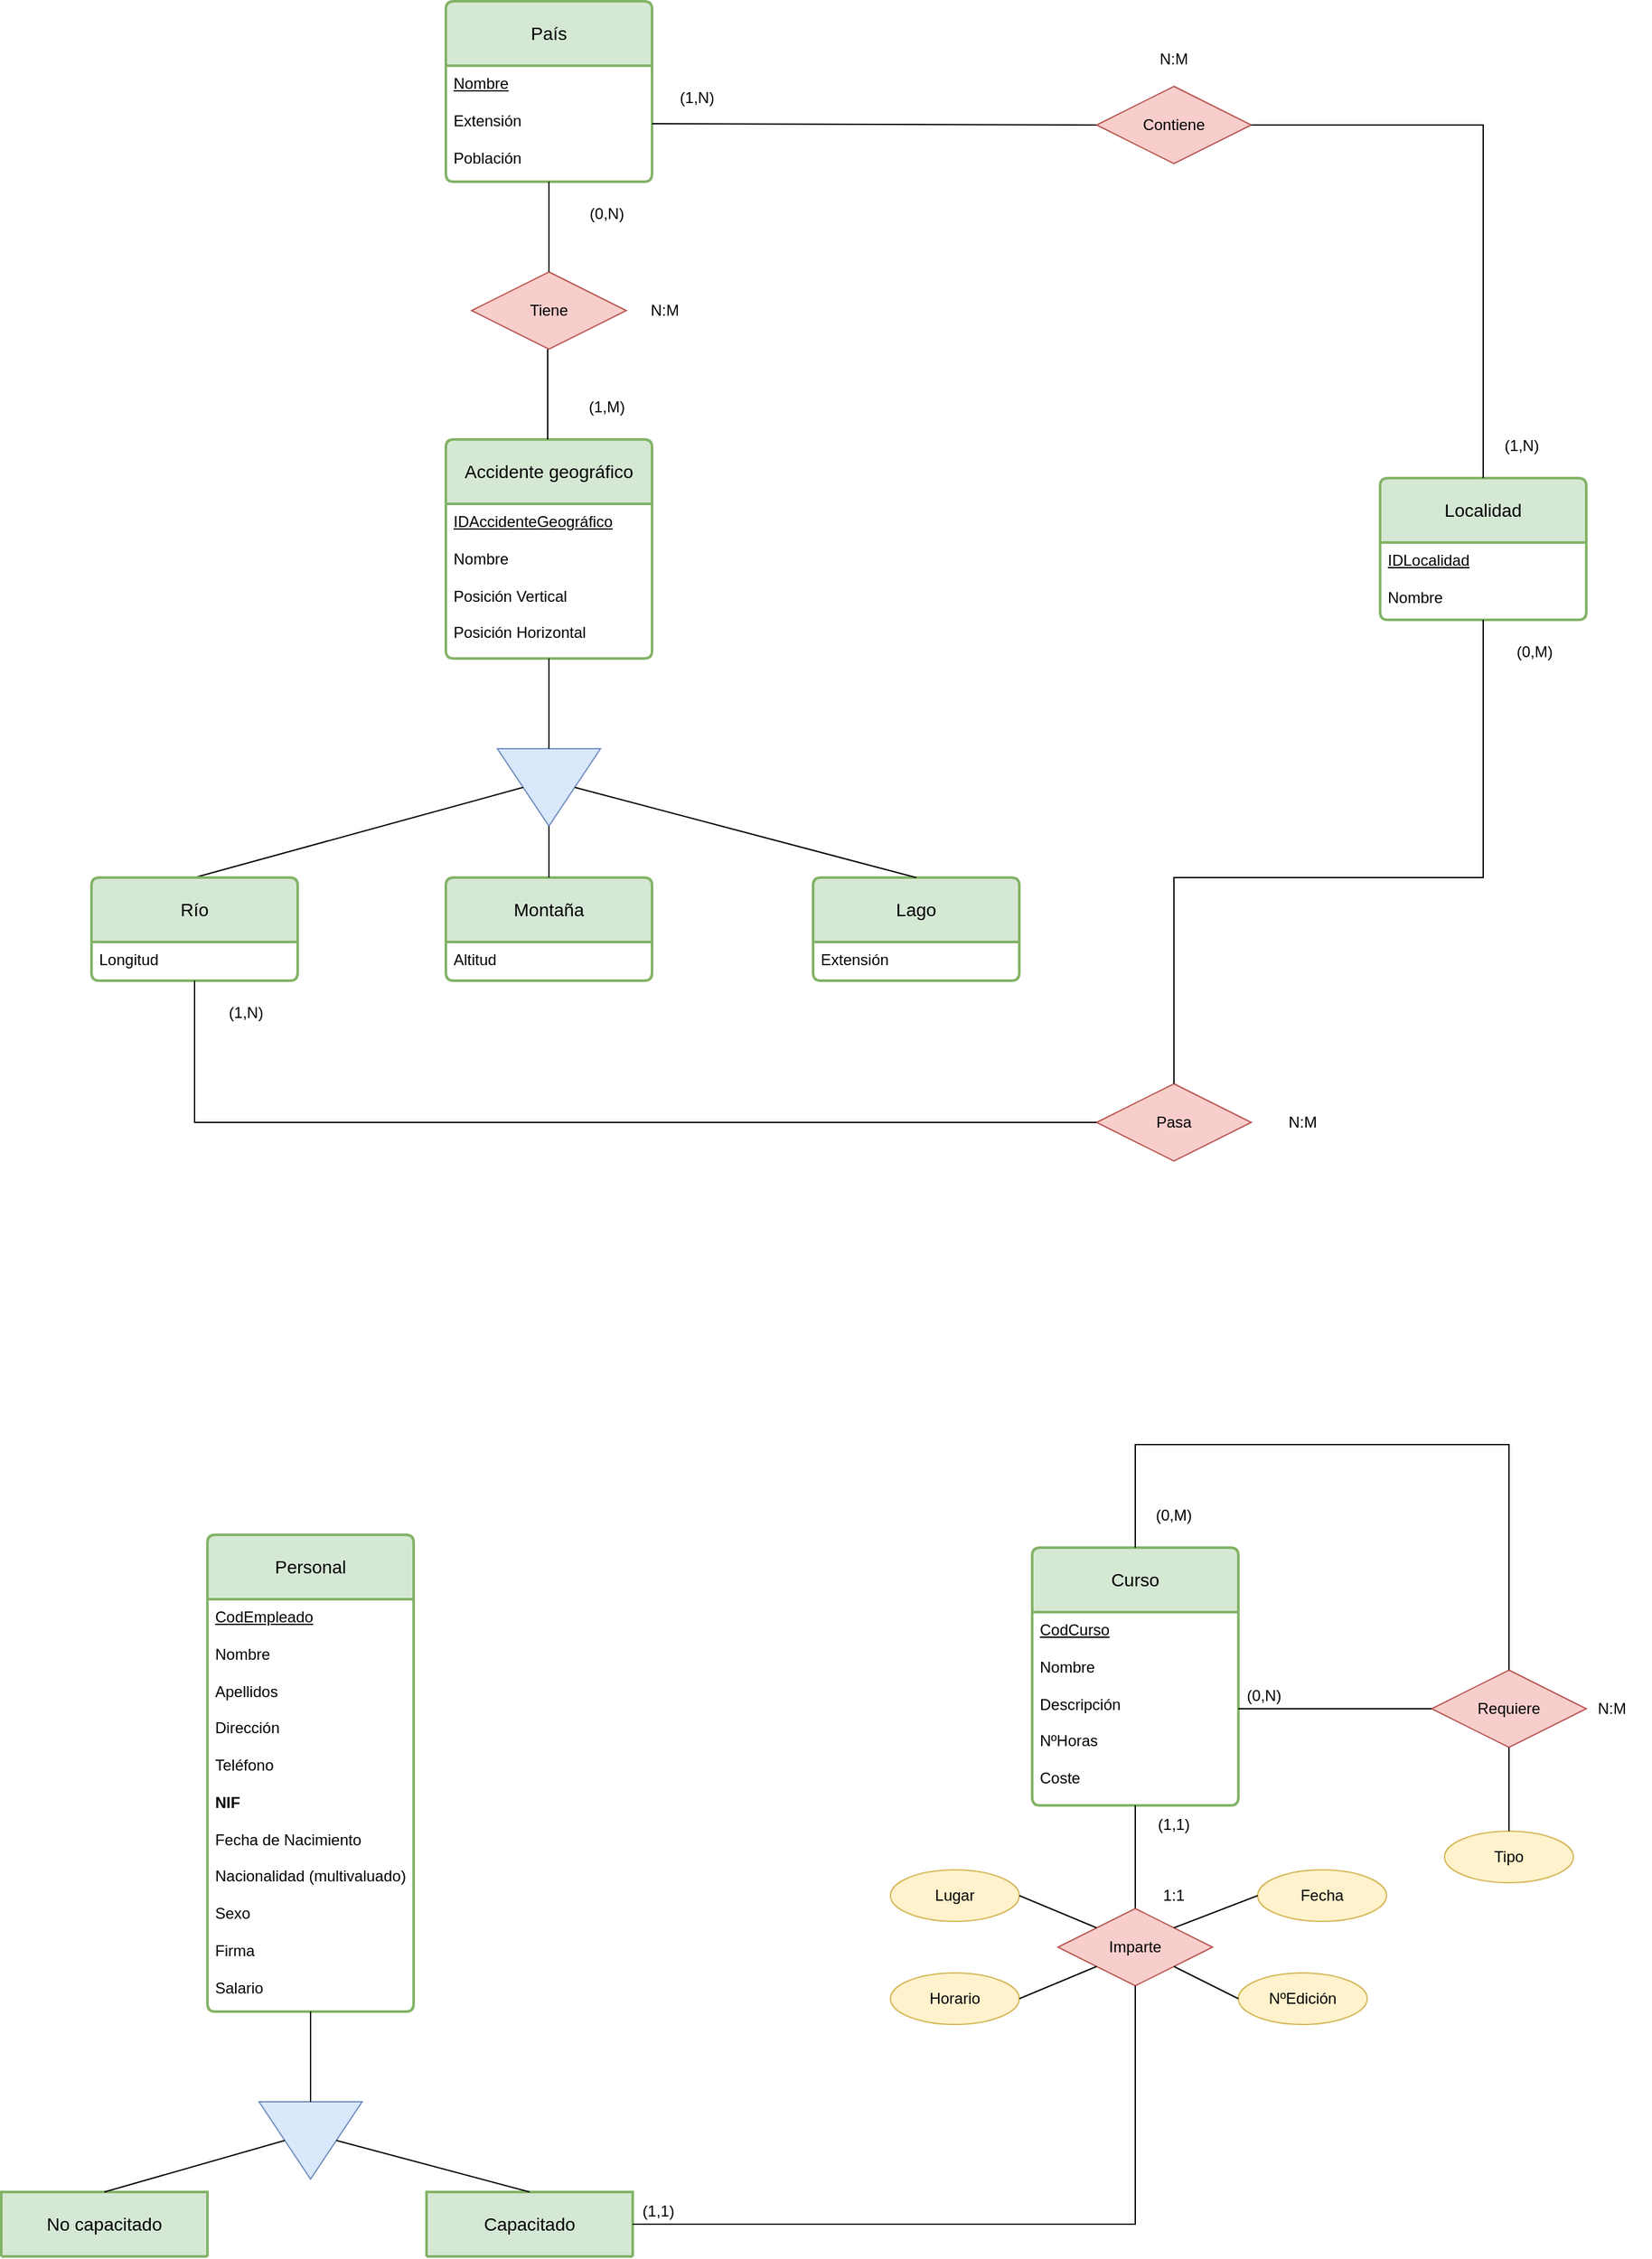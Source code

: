 <mxfile version="22.1.21" type="device">
  <diagram id="R2lEEEUBdFMjLlhIrx00" name="Page-1">
    <mxGraphModel dx="2899" dy="2214" grid="1" gridSize="10" guides="1" tooltips="1" connect="1" arrows="1" fold="1" page="1" pageScale="1" pageWidth="850" pageHeight="1100" math="0" shadow="0" extFonts="Permanent Marker^https://fonts.googleapis.com/css?family=Permanent+Marker">
      <root>
        <mxCell id="0" />
        <mxCell id="1" parent="0" />
        <mxCell id="tg2goikRHz8_cYtZgMZs-1" value="Accidente geográfico" style="swimlane;childLayout=stackLayout;horizontal=1;startSize=50;horizontalStack=0;rounded=1;fontSize=14;fontStyle=0;strokeWidth=2;resizeParent=0;resizeLast=1;shadow=0;dashed=0;align=center;arcSize=4;whiteSpace=wrap;html=1;fillColor=#d5e8d4;strokeColor=#82b366;" vertex="1" parent="1">
          <mxGeometry x="345" y="140" width="160" height="170" as="geometry" />
        </mxCell>
        <mxCell id="tg2goikRHz8_cYtZgMZs-2" value="&lt;u&gt;IDAccidenteGeográfico&lt;br&gt;&lt;/u&gt;&lt;br&gt;Nombre&lt;br&gt;&lt;br&gt;Posición Vertical&lt;br&gt;&lt;br&gt;Posición Horizontal&lt;br&gt;&lt;br&gt;&lt;br&gt;" style="align=left;strokeColor=none;fillColor=none;spacingLeft=4;fontSize=12;verticalAlign=top;resizable=0;rotatable=0;part=1;html=1;" vertex="1" parent="tg2goikRHz8_cYtZgMZs-1">
          <mxGeometry y="50" width="160" height="120" as="geometry" />
        </mxCell>
        <mxCell id="tg2goikRHz8_cYtZgMZs-3" value="" style="triangle;whiteSpace=wrap;html=1;rotation=90;fillColor=#dae8fc;strokeColor=#6c8ebf;" vertex="1" parent="1">
          <mxGeometry x="395" y="370" width="60" height="80" as="geometry" />
        </mxCell>
        <mxCell id="tg2goikRHz8_cYtZgMZs-4" value="" style="endArrow=none;html=1;rounded=0;entryX=0.5;entryY=1;entryDx=0;entryDy=0;exitX=0;exitY=0.5;exitDx=0;exitDy=0;" edge="1" parent="1" source="tg2goikRHz8_cYtZgMZs-3" target="tg2goikRHz8_cYtZgMZs-2">
          <mxGeometry width="50" height="50" relative="1" as="geometry">
            <mxPoint x="280" y="430" as="sourcePoint" />
            <mxPoint x="330" y="380" as="targetPoint" />
          </mxGeometry>
        </mxCell>
        <mxCell id="tg2goikRHz8_cYtZgMZs-5" value="" style="endArrow=none;html=1;rounded=0;entryX=0.5;entryY=1;entryDx=0;entryDy=0;exitX=0.5;exitY=0;exitDx=0;exitDy=0;" edge="1" parent="1" source="tg2goikRHz8_cYtZgMZs-6" target="tg2goikRHz8_cYtZgMZs-3">
          <mxGeometry width="50" height="50" relative="1" as="geometry">
            <mxPoint x="300" y="480" as="sourcePoint" />
            <mxPoint x="330" y="380" as="targetPoint" />
          </mxGeometry>
        </mxCell>
        <mxCell id="tg2goikRHz8_cYtZgMZs-6" value="Río" style="swimlane;childLayout=stackLayout;horizontal=1;startSize=50;horizontalStack=0;rounded=1;fontSize=14;fontStyle=0;strokeWidth=2;resizeParent=0;resizeLast=1;shadow=0;dashed=0;align=center;arcSize=4;whiteSpace=wrap;html=1;fillColor=#d5e8d4;strokeColor=#82b366;" vertex="1" parent="1">
          <mxGeometry x="70" y="480" width="160" height="80" as="geometry" />
        </mxCell>
        <mxCell id="tg2goikRHz8_cYtZgMZs-7" value="Longitud" style="align=left;strokeColor=none;fillColor=none;spacingLeft=4;fontSize=12;verticalAlign=top;resizable=0;rotatable=0;part=1;html=1;" vertex="1" parent="tg2goikRHz8_cYtZgMZs-6">
          <mxGeometry y="50" width="160" height="30" as="geometry" />
        </mxCell>
        <mxCell id="tg2goikRHz8_cYtZgMZs-8" value="Montaña" style="swimlane;childLayout=stackLayout;horizontal=1;startSize=50;horizontalStack=0;rounded=1;fontSize=14;fontStyle=0;strokeWidth=2;resizeParent=0;resizeLast=1;shadow=0;dashed=0;align=center;arcSize=4;whiteSpace=wrap;html=1;fillColor=#d5e8d4;strokeColor=#82b366;" vertex="1" parent="1">
          <mxGeometry x="345" y="480" width="160" height="80" as="geometry" />
        </mxCell>
        <mxCell id="tg2goikRHz8_cYtZgMZs-9" value="Altitud" style="align=left;strokeColor=none;fillColor=none;spacingLeft=4;fontSize=12;verticalAlign=top;resizable=0;rotatable=0;part=1;html=1;" vertex="1" parent="tg2goikRHz8_cYtZgMZs-8">
          <mxGeometry y="50" width="160" height="30" as="geometry" />
        </mxCell>
        <mxCell id="tg2goikRHz8_cYtZgMZs-10" value="Lago" style="swimlane;childLayout=stackLayout;horizontal=1;startSize=50;horizontalStack=0;rounded=1;fontSize=14;fontStyle=0;strokeWidth=2;resizeParent=0;resizeLast=1;shadow=0;dashed=0;align=center;arcSize=4;whiteSpace=wrap;html=1;fillColor=#d5e8d4;strokeColor=#82b366;" vertex="1" parent="1">
          <mxGeometry x="630" y="480" width="160" height="80" as="geometry" />
        </mxCell>
        <mxCell id="tg2goikRHz8_cYtZgMZs-11" value="Extensión" style="align=left;strokeColor=none;fillColor=none;spacingLeft=4;fontSize=12;verticalAlign=top;resizable=0;rotatable=0;part=1;html=1;" vertex="1" parent="tg2goikRHz8_cYtZgMZs-10">
          <mxGeometry y="50" width="160" height="30" as="geometry" />
        </mxCell>
        <mxCell id="tg2goikRHz8_cYtZgMZs-12" value="" style="endArrow=none;html=1;rounded=0;entryX=0.5;entryY=0;entryDx=0;entryDy=0;exitX=0.5;exitY=0;exitDx=0;exitDy=0;" edge="1" parent="1" source="tg2goikRHz8_cYtZgMZs-10" target="tg2goikRHz8_cYtZgMZs-3">
          <mxGeometry width="50" height="50" relative="1" as="geometry">
            <mxPoint x="280" y="430" as="sourcePoint" />
            <mxPoint x="330" y="380" as="targetPoint" />
          </mxGeometry>
        </mxCell>
        <mxCell id="tg2goikRHz8_cYtZgMZs-13" value="" style="endArrow=none;html=1;rounded=0;entryX=1;entryY=0.5;entryDx=0;entryDy=0;exitX=0.5;exitY=0;exitDx=0;exitDy=0;" edge="1" parent="1" source="tg2goikRHz8_cYtZgMZs-8" target="tg2goikRHz8_cYtZgMZs-3">
          <mxGeometry width="50" height="50" relative="1" as="geometry">
            <mxPoint x="280" y="430" as="sourcePoint" />
            <mxPoint x="330" y="380" as="targetPoint" />
          </mxGeometry>
        </mxCell>
        <mxCell id="tg2goikRHz8_cYtZgMZs-14" value="País" style="swimlane;childLayout=stackLayout;horizontal=1;startSize=50;horizontalStack=0;rounded=1;fontSize=14;fontStyle=0;strokeWidth=2;resizeParent=0;resizeLast=1;shadow=0;dashed=0;align=center;arcSize=4;whiteSpace=wrap;html=1;fillColor=#d5e8d4;strokeColor=#82b366;" vertex="1" parent="1">
          <mxGeometry x="345" y="-200" width="160" height="140" as="geometry" />
        </mxCell>
        <mxCell id="tg2goikRHz8_cYtZgMZs-15" value="&lt;u&gt;Nombre&lt;/u&gt;&lt;br&gt;&lt;br&gt;Extensión&lt;br&gt;&lt;br&gt;Población" style="align=left;strokeColor=none;fillColor=none;spacingLeft=4;fontSize=12;verticalAlign=top;resizable=0;rotatable=0;part=1;html=1;" vertex="1" parent="tg2goikRHz8_cYtZgMZs-14">
          <mxGeometry y="50" width="160" height="90" as="geometry" />
        </mxCell>
        <mxCell id="tg2goikRHz8_cYtZgMZs-16" value="Localidad" style="swimlane;childLayout=stackLayout;horizontal=1;startSize=50;horizontalStack=0;rounded=1;fontSize=14;fontStyle=0;strokeWidth=2;resizeParent=0;resizeLast=1;shadow=0;dashed=0;align=center;arcSize=4;whiteSpace=wrap;html=1;fillColor=#d5e8d4;strokeColor=#82b366;" vertex="1" parent="1">
          <mxGeometry x="1070" y="170" width="160" height="110" as="geometry" />
        </mxCell>
        <mxCell id="tg2goikRHz8_cYtZgMZs-17" value="&lt;u&gt;IDLocalidad&lt;/u&gt;&lt;br&gt;&lt;br&gt;Nombre" style="align=left;strokeColor=none;fillColor=none;spacingLeft=4;fontSize=12;verticalAlign=top;resizable=0;rotatable=0;part=1;html=1;" vertex="1" parent="tg2goikRHz8_cYtZgMZs-16">
          <mxGeometry y="50" width="160" height="60" as="geometry" />
        </mxCell>
        <mxCell id="tg2goikRHz8_cYtZgMZs-18" value="" style="endArrow=none;html=1;rounded=0;entryX=0.5;entryY=1;entryDx=0;entryDy=0;exitX=0;exitY=0.5;exitDx=0;exitDy=0;" edge="1" parent="1">
          <mxGeometry width="50" height="50" relative="1" as="geometry">
            <mxPoint x="424" y="140" as="sourcePoint" />
            <mxPoint x="424" y="70" as="targetPoint" />
          </mxGeometry>
        </mxCell>
        <mxCell id="tg2goikRHz8_cYtZgMZs-19" value="Tiene" style="shape=rhombus;perimeter=rhombusPerimeter;whiteSpace=wrap;html=1;align=center;fillColor=#f8cecc;strokeColor=#b85450;" vertex="1" parent="1">
          <mxGeometry x="365" y="10" width="120" height="60" as="geometry" />
        </mxCell>
        <mxCell id="tg2goikRHz8_cYtZgMZs-20" value="" style="endArrow=none;html=1;rounded=0;entryX=0.5;entryY=1;entryDx=0;entryDy=0;exitX=0;exitY=0.5;exitDx=0;exitDy=0;" edge="1" parent="1">
          <mxGeometry width="50" height="50" relative="1" as="geometry">
            <mxPoint x="425" y="10" as="sourcePoint" />
            <mxPoint x="425" y="-60" as="targetPoint" />
          </mxGeometry>
        </mxCell>
        <mxCell id="tg2goikRHz8_cYtZgMZs-21" value="Contiene" style="shape=rhombus;perimeter=rhombusPerimeter;whiteSpace=wrap;html=1;align=center;fillColor=#f8cecc;strokeColor=#b85450;" vertex="1" parent="1">
          <mxGeometry x="850" y="-134" width="120" height="60" as="geometry" />
        </mxCell>
        <mxCell id="tg2goikRHz8_cYtZgMZs-22" value="Pasa" style="shape=rhombus;perimeter=rhombusPerimeter;whiteSpace=wrap;html=1;align=center;fillColor=#f8cecc;strokeColor=#b85450;" vertex="1" parent="1">
          <mxGeometry x="850" y="640" width="120" height="60" as="geometry" />
        </mxCell>
        <mxCell id="tg2goikRHz8_cYtZgMZs-23" value="" style="endArrow=none;html=1;rounded=0;exitX=0.5;exitY=1;exitDx=0;exitDy=0;entryX=0;entryY=0.5;entryDx=0;entryDy=0;" edge="1" parent="1" source="tg2goikRHz8_cYtZgMZs-7" target="tg2goikRHz8_cYtZgMZs-22">
          <mxGeometry width="50" height="50" relative="1" as="geometry">
            <mxPoint x="620" y="270" as="sourcePoint" />
            <mxPoint x="670" y="220" as="targetPoint" />
            <Array as="points">
              <mxPoint x="150" y="670" />
            </Array>
          </mxGeometry>
        </mxCell>
        <mxCell id="tg2goikRHz8_cYtZgMZs-24" value="" style="endArrow=none;html=1;rounded=0;entryX=0.5;entryY=0;entryDx=0;entryDy=0;exitX=0.5;exitY=1;exitDx=0;exitDy=0;" edge="1" parent="1" source="tg2goikRHz8_cYtZgMZs-17" target="tg2goikRHz8_cYtZgMZs-22">
          <mxGeometry width="50" height="50" relative="1" as="geometry">
            <mxPoint x="620" y="270" as="sourcePoint" />
            <mxPoint x="670" y="220" as="targetPoint" />
            <Array as="points">
              <mxPoint x="1150" y="480" />
              <mxPoint x="910" y="480" />
            </Array>
          </mxGeometry>
        </mxCell>
        <mxCell id="tg2goikRHz8_cYtZgMZs-25" value="" style="endArrow=none;html=1;rounded=0;entryX=1;entryY=0.5;entryDx=0;entryDy=0;exitX=0;exitY=0.5;exitDx=0;exitDy=0;" edge="1" parent="1" source="tg2goikRHz8_cYtZgMZs-21" target="tg2goikRHz8_cYtZgMZs-15">
          <mxGeometry width="50" height="50" relative="1" as="geometry">
            <mxPoint x="620" y="270" as="sourcePoint" />
            <mxPoint x="670" y="220" as="targetPoint" />
          </mxGeometry>
        </mxCell>
        <mxCell id="tg2goikRHz8_cYtZgMZs-26" value="" style="endArrow=none;html=1;rounded=0;entryX=1;entryY=0.5;entryDx=0;entryDy=0;exitX=0.5;exitY=0;exitDx=0;exitDy=0;" edge="1" parent="1" source="tg2goikRHz8_cYtZgMZs-16" target="tg2goikRHz8_cYtZgMZs-21">
          <mxGeometry width="50" height="50" relative="1" as="geometry">
            <mxPoint x="620" y="270" as="sourcePoint" />
            <mxPoint x="670" y="220" as="targetPoint" />
            <Array as="points">
              <mxPoint x="1150" y="-104" />
            </Array>
          </mxGeometry>
        </mxCell>
        <mxCell id="tg2goikRHz8_cYtZgMZs-27" value="N:M" style="text;html=1;strokeColor=none;fillColor=none;align=center;verticalAlign=middle;whiteSpace=wrap;rounded=0;" vertex="1" parent="1">
          <mxGeometry x="485" y="25" width="60" height="30" as="geometry" />
        </mxCell>
        <mxCell id="tg2goikRHz8_cYtZgMZs-28" value="(0,N)" style="text;html=1;strokeColor=none;fillColor=none;align=center;verticalAlign=middle;whiteSpace=wrap;rounded=0;" vertex="1" parent="1">
          <mxGeometry x="440" y="-50" width="60" height="30" as="geometry" />
        </mxCell>
        <mxCell id="tg2goikRHz8_cYtZgMZs-29" value="(1,M)" style="text;html=1;strokeColor=none;fillColor=none;align=center;verticalAlign=middle;whiteSpace=wrap;rounded=0;" vertex="1" parent="1">
          <mxGeometry x="440" y="100" width="60" height="30" as="geometry" />
        </mxCell>
        <mxCell id="tg2goikRHz8_cYtZgMZs-30" value="N:M" style="text;html=1;strokeColor=none;fillColor=none;align=center;verticalAlign=middle;whiteSpace=wrap;rounded=0;" vertex="1" parent="1">
          <mxGeometry x="980" y="655" width="60" height="30" as="geometry" />
        </mxCell>
        <mxCell id="tg2goikRHz8_cYtZgMZs-31" value="(0,M)" style="text;html=1;strokeColor=none;fillColor=none;align=center;verticalAlign=middle;whiteSpace=wrap;rounded=0;" vertex="1" parent="1">
          <mxGeometry x="1160" y="290" width="60" height="30" as="geometry" />
        </mxCell>
        <mxCell id="tg2goikRHz8_cYtZgMZs-32" value="(1,N)" style="text;html=1;strokeColor=none;fillColor=none;align=center;verticalAlign=middle;whiteSpace=wrap;rounded=0;" vertex="1" parent="1">
          <mxGeometry x="160" y="570" width="60" height="30" as="geometry" />
        </mxCell>
        <mxCell id="tg2goikRHz8_cYtZgMZs-34" value="N:M" style="text;html=1;strokeColor=none;fillColor=none;align=center;verticalAlign=middle;whiteSpace=wrap;rounded=0;" vertex="1" parent="1">
          <mxGeometry x="880" y="-170" width="60" height="30" as="geometry" />
        </mxCell>
        <mxCell id="tg2goikRHz8_cYtZgMZs-35" value="(1,N)" style="text;html=1;strokeColor=none;fillColor=none;align=center;verticalAlign=middle;whiteSpace=wrap;rounded=0;" vertex="1" parent="1">
          <mxGeometry x="510" y="-140" width="60" height="30" as="geometry" />
        </mxCell>
        <mxCell id="tg2goikRHz8_cYtZgMZs-36" value="(1,N)" style="text;html=1;strokeColor=none;fillColor=none;align=center;verticalAlign=middle;whiteSpace=wrap;rounded=0;" vertex="1" parent="1">
          <mxGeometry x="1150" y="130" width="60" height="30" as="geometry" />
        </mxCell>
        <mxCell id="tg2goikRHz8_cYtZgMZs-37" value="Curso" style="swimlane;childLayout=stackLayout;horizontal=1;startSize=50;horizontalStack=0;rounded=1;fontSize=14;fontStyle=0;strokeWidth=2;resizeParent=0;resizeLast=1;shadow=0;dashed=0;align=center;arcSize=4;whiteSpace=wrap;html=1;fillColor=#d5e8d4;strokeColor=#82b366;" vertex="1" parent="1">
          <mxGeometry x="800" y="1000" width="160" height="200" as="geometry" />
        </mxCell>
        <mxCell id="tg2goikRHz8_cYtZgMZs-38" value="&lt;u&gt;CodCurso&lt;/u&gt;&lt;br&gt;&lt;br&gt;Nombre&lt;br&gt;&lt;br&gt;Descripción&lt;br&gt;&lt;br&gt;NºHoras&lt;br&gt;&lt;br&gt;Coste&lt;br&gt;" style="align=left;strokeColor=none;fillColor=none;spacingLeft=4;fontSize=12;verticalAlign=top;resizable=0;rotatable=0;part=1;html=1;" vertex="1" parent="tg2goikRHz8_cYtZgMZs-37">
          <mxGeometry y="50" width="160" height="150" as="geometry" />
        </mxCell>
        <mxCell id="tg2goikRHz8_cYtZgMZs-39" value="Requiere" style="shape=rhombus;perimeter=rhombusPerimeter;whiteSpace=wrap;html=1;align=center;fillColor=#f8cecc;strokeColor=#b85450;" vertex="1" parent="1">
          <mxGeometry x="1110" y="1095" width="120" height="60" as="geometry" />
        </mxCell>
        <mxCell id="tg2goikRHz8_cYtZgMZs-40" value="" style="endArrow=none;html=1;rounded=0;entryX=0;entryY=0.5;entryDx=0;entryDy=0;exitX=1;exitY=0.5;exitDx=0;exitDy=0;" edge="1" parent="1" source="tg2goikRHz8_cYtZgMZs-38" target="tg2goikRHz8_cYtZgMZs-39">
          <mxGeometry width="50" height="50" relative="1" as="geometry">
            <mxPoint x="1000" y="1100" as="sourcePoint" />
            <mxPoint x="1050" y="1080" as="targetPoint" />
          </mxGeometry>
        </mxCell>
        <mxCell id="tg2goikRHz8_cYtZgMZs-42" value="" style="endArrow=none;html=1;rounded=0;entryX=0.5;entryY=0;entryDx=0;entryDy=0;exitX=0.5;exitY=0;exitDx=0;exitDy=0;" edge="1" parent="1" source="tg2goikRHz8_cYtZgMZs-37" target="tg2goikRHz8_cYtZgMZs-39">
          <mxGeometry width="50" height="50" relative="1" as="geometry">
            <mxPoint x="1080" y="930" as="sourcePoint" />
            <mxPoint x="1130" y="880" as="targetPoint" />
            <Array as="points">
              <mxPoint x="880" y="920" />
              <mxPoint x="1170" y="920" />
            </Array>
          </mxGeometry>
        </mxCell>
        <mxCell id="tg2goikRHz8_cYtZgMZs-44" value="N:M" style="text;html=1;strokeColor=none;fillColor=none;align=center;verticalAlign=middle;whiteSpace=wrap;rounded=0;" vertex="1" parent="1">
          <mxGeometry x="1220" y="1110" width="60" height="30" as="geometry" />
        </mxCell>
        <mxCell id="tg2goikRHz8_cYtZgMZs-45" value="(0,N)" style="text;html=1;strokeColor=none;fillColor=none;align=center;verticalAlign=middle;whiteSpace=wrap;rounded=0;" vertex="1" parent="1">
          <mxGeometry x="950" y="1100" width="60" height="30" as="geometry" />
        </mxCell>
        <mxCell id="tg2goikRHz8_cYtZgMZs-46" value="(0,M)" style="text;html=1;strokeColor=none;fillColor=none;align=center;verticalAlign=middle;whiteSpace=wrap;rounded=0;" vertex="1" parent="1">
          <mxGeometry x="880" y="960" width="60" height="30" as="geometry" />
        </mxCell>
        <mxCell id="tg2goikRHz8_cYtZgMZs-47" value="Tipo" style="ellipse;whiteSpace=wrap;html=1;align=center;fillColor=#fff2cc;strokeColor=#d6b656;" vertex="1" parent="1">
          <mxGeometry x="1120" y="1220" width="100" height="40" as="geometry" />
        </mxCell>
        <mxCell id="tg2goikRHz8_cYtZgMZs-48" value="" style="endArrow=none;html=1;rounded=0;entryX=0.5;entryY=1;entryDx=0;entryDy=0;exitX=0.5;exitY=0;exitDx=0;exitDy=0;" edge="1" parent="1" source="tg2goikRHz8_cYtZgMZs-47" target="tg2goikRHz8_cYtZgMZs-39">
          <mxGeometry width="50" height="50" relative="1" as="geometry">
            <mxPoint x="1150" y="1100" as="sourcePoint" />
            <mxPoint x="1200" y="1050" as="targetPoint" />
          </mxGeometry>
        </mxCell>
        <mxCell id="tg2goikRHz8_cYtZgMZs-51" value="" style="endArrow=none;html=1;rounded=0;entryX=0.5;entryY=1;entryDx=0;entryDy=0;exitX=0;exitY=0.5;exitDx=0;exitDy=0;" edge="1" parent="1" target="tg2goikRHz8_cYtZgMZs-38">
          <mxGeometry width="50" height="50" relative="1" as="geometry">
            <mxPoint x="880" y="1280" as="sourcePoint" />
            <mxPoint x="880" y="1210" as="targetPoint" />
          </mxGeometry>
        </mxCell>
        <mxCell id="tg2goikRHz8_cYtZgMZs-52" value="Imparte" style="shape=rhombus;perimeter=rhombusPerimeter;whiteSpace=wrap;html=1;align=center;fillColor=#f8cecc;strokeColor=#b85450;" vertex="1" parent="1">
          <mxGeometry x="820" y="1280" width="120" height="60" as="geometry" />
        </mxCell>
        <mxCell id="tg2goikRHz8_cYtZgMZs-54" value="Fecha" style="ellipse;whiteSpace=wrap;html=1;align=center;fillColor=#fff2cc;strokeColor=#d6b656;" vertex="1" parent="1">
          <mxGeometry x="975" y="1250" width="100" height="40" as="geometry" />
        </mxCell>
        <mxCell id="tg2goikRHz8_cYtZgMZs-55" value="" style="endArrow=none;html=1;rounded=0;entryX=1;entryY=0;entryDx=0;entryDy=0;exitX=0;exitY=0.5;exitDx=0;exitDy=0;" edge="1" parent="1" source="tg2goikRHz8_cYtZgMZs-54" target="tg2goikRHz8_cYtZgMZs-52">
          <mxGeometry width="50" height="50" relative="1" as="geometry">
            <mxPoint x="959.17" y="1370" as="sourcePoint" />
            <mxPoint x="959.17" y="1320" as="targetPoint" />
          </mxGeometry>
        </mxCell>
        <mxCell id="tg2goikRHz8_cYtZgMZs-56" value="Lugar" style="ellipse;whiteSpace=wrap;html=1;align=center;fillColor=#fff2cc;strokeColor=#d6b656;" vertex="1" parent="1">
          <mxGeometry x="690" y="1250" width="100" height="40" as="geometry" />
        </mxCell>
        <mxCell id="tg2goikRHz8_cYtZgMZs-57" value="" style="endArrow=none;html=1;rounded=0;entryX=1;entryY=0.5;entryDx=0;entryDy=0;exitX=0;exitY=0;exitDx=0;exitDy=0;" edge="1" parent="1" source="tg2goikRHz8_cYtZgMZs-52" target="tg2goikRHz8_cYtZgMZs-56">
          <mxGeometry width="50" height="50" relative="1" as="geometry">
            <mxPoint x="790" y="1330" as="sourcePoint" />
            <mxPoint x="750" y="1309.58" as="targetPoint" />
          </mxGeometry>
        </mxCell>
        <mxCell id="tg2goikRHz8_cYtZgMZs-58" value="Horario" style="ellipse;whiteSpace=wrap;html=1;align=center;fillColor=#fff2cc;strokeColor=#d6b656;" vertex="1" parent="1">
          <mxGeometry x="690" y="1330" width="100" height="40" as="geometry" />
        </mxCell>
        <mxCell id="tg2goikRHz8_cYtZgMZs-59" value="" style="endArrow=none;html=1;rounded=0;entryX=0;entryY=1;entryDx=0;entryDy=0;exitX=1;exitY=0.5;exitDx=0;exitDy=0;" edge="1" parent="1" source="tg2goikRHz8_cYtZgMZs-58" target="tg2goikRHz8_cYtZgMZs-52">
          <mxGeometry width="50" height="50" relative="1" as="geometry">
            <mxPoint x="850" y="1280" as="sourcePoint" />
            <mxPoint x="900" y="1230" as="targetPoint" />
          </mxGeometry>
        </mxCell>
        <mxCell id="tg2goikRHz8_cYtZgMZs-68" value="NºEdición" style="ellipse;whiteSpace=wrap;html=1;align=center;fillColor=#fff2cc;strokeColor=#d6b656;" vertex="1" parent="1">
          <mxGeometry x="960" y="1330" width="100" height="40" as="geometry" />
        </mxCell>
        <mxCell id="tg2goikRHz8_cYtZgMZs-69" value="" style="endArrow=none;html=1;rounded=0;entryX=1;entryY=1;entryDx=0;entryDy=0;exitX=0;exitY=0.5;exitDx=0;exitDy=0;" edge="1" parent="1" source="tg2goikRHz8_cYtZgMZs-68" target="tg2goikRHz8_cYtZgMZs-52">
          <mxGeometry width="50" height="50" relative="1" as="geometry">
            <mxPoint x="760" y="1270" as="sourcePoint" />
            <mxPoint x="810" y="1220" as="targetPoint" />
          </mxGeometry>
        </mxCell>
        <mxCell id="tg2goikRHz8_cYtZgMZs-71" value="" style="triangle;whiteSpace=wrap;html=1;rotation=90;fillColor=#dae8fc;strokeColor=#6c8ebf;" vertex="1" parent="1">
          <mxGeometry x="210" y="1420" width="60" height="80" as="geometry" />
        </mxCell>
        <mxCell id="tg2goikRHz8_cYtZgMZs-72" value="Personal" style="swimlane;childLayout=stackLayout;horizontal=1;startSize=50;horizontalStack=0;rounded=1;fontSize=14;fontStyle=0;strokeWidth=2;resizeParent=0;resizeLast=1;shadow=0;dashed=0;align=center;arcSize=4;whiteSpace=wrap;html=1;fillColor=#d5e8d4;strokeColor=#82b366;" vertex="1" parent="1">
          <mxGeometry x="160" y="990" width="160" height="370" as="geometry" />
        </mxCell>
        <mxCell id="tg2goikRHz8_cYtZgMZs-73" value="&lt;u&gt;CodEmpleado&lt;/u&gt;&lt;br&gt;&lt;br&gt;Nombre&lt;br&gt;&lt;br&gt;Apellidos&lt;br&gt;&lt;br&gt;Dirección&lt;br&gt;&lt;br&gt;Teléfono&lt;br&gt;&lt;br&gt;&lt;b&gt;NIF&lt;br&gt;&lt;/b&gt;&lt;br&gt;Fecha de Nacimiento&lt;br&gt;&lt;br&gt;Nacionalidad (multivaluado)&lt;br&gt;&lt;br&gt;Sexo&lt;br&gt;&lt;br&gt;Firma&lt;br&gt;&lt;br&gt;Salario&lt;br&gt;" style="align=left;strokeColor=none;fillColor=none;spacingLeft=4;fontSize=12;verticalAlign=top;resizable=0;rotatable=0;part=1;html=1;" vertex="1" parent="tg2goikRHz8_cYtZgMZs-72">
          <mxGeometry y="50" width="160" height="320" as="geometry" />
        </mxCell>
        <mxCell id="tg2goikRHz8_cYtZgMZs-74" value="" style="endArrow=none;html=1;rounded=0;entryX=0.5;entryY=1;entryDx=0;entryDy=0;exitX=0;exitY=0.5;exitDx=0;exitDy=0;" edge="1" parent="1" source="tg2goikRHz8_cYtZgMZs-71" target="tg2goikRHz8_cYtZgMZs-73">
          <mxGeometry width="50" height="50" relative="1" as="geometry">
            <mxPoint x="770" y="1450" as="sourcePoint" />
            <mxPoint x="820" y="1400" as="targetPoint" />
          </mxGeometry>
        </mxCell>
        <mxCell id="tg2goikRHz8_cYtZgMZs-75" value="Capacitado" style="swimlane;childLayout=stackLayout;horizontal=1;startSize=50;horizontalStack=0;rounded=1;fontSize=14;fontStyle=0;strokeWidth=2;resizeParent=0;resizeLast=1;shadow=0;dashed=0;align=center;arcSize=4;whiteSpace=wrap;html=1;fillColor=#d5e8d4;strokeColor=#82b366;" vertex="1" parent="1">
          <mxGeometry x="330" y="1500" width="160" height="50" as="geometry" />
        </mxCell>
        <mxCell id="tg2goikRHz8_cYtZgMZs-77" value="" style="endArrow=none;html=1;rounded=0;entryX=0.5;entryY=0;entryDx=0;entryDy=0;exitX=0.5;exitY=0;exitDx=0;exitDy=0;" edge="1" parent="1" source="tg2goikRHz8_cYtZgMZs-71" target="tg2goikRHz8_cYtZgMZs-75">
          <mxGeometry width="50" height="50" relative="1" as="geometry">
            <mxPoint x="280" y="1480" as="sourcePoint" />
            <mxPoint x="430" y="1430" as="targetPoint" />
          </mxGeometry>
        </mxCell>
        <mxCell id="tg2goikRHz8_cYtZgMZs-78" value="No capacitado" style="swimlane;childLayout=stackLayout;horizontal=1;startSize=50;horizontalStack=0;rounded=1;fontSize=14;fontStyle=0;strokeWidth=2;resizeParent=0;resizeLast=1;shadow=0;dashed=0;align=center;arcSize=4;whiteSpace=wrap;html=1;fillColor=#d5e8d4;strokeColor=#82b366;" vertex="1" parent="1">
          <mxGeometry y="1500" width="160" height="50" as="geometry" />
        </mxCell>
        <mxCell id="tg2goikRHz8_cYtZgMZs-79" value="" style="endArrow=none;html=1;rounded=0;entryX=0.5;entryY=1;entryDx=0;entryDy=0;exitX=0.5;exitY=0;exitDx=0;exitDy=0;" edge="1" parent="1" source="tg2goikRHz8_cYtZgMZs-78" target="tg2goikRHz8_cYtZgMZs-71">
          <mxGeometry width="50" height="50" relative="1" as="geometry">
            <mxPoint x="350" y="1370" as="sourcePoint" />
            <mxPoint x="400" y="1320" as="targetPoint" />
          </mxGeometry>
        </mxCell>
        <mxCell id="tg2goikRHz8_cYtZgMZs-80" value="" style="endArrow=none;html=1;rounded=0;exitX=1;exitY=0.5;exitDx=0;exitDy=0;entryX=0.5;entryY=1;entryDx=0;entryDy=0;" edge="1" parent="1" source="tg2goikRHz8_cYtZgMZs-75" target="tg2goikRHz8_cYtZgMZs-52">
          <mxGeometry width="50" height="50" relative="1" as="geometry">
            <mxPoint x="440" y="1350" as="sourcePoint" />
            <mxPoint x="490" y="1300" as="targetPoint" />
            <Array as="points">
              <mxPoint x="880" y="1525" />
            </Array>
          </mxGeometry>
        </mxCell>
        <mxCell id="tg2goikRHz8_cYtZgMZs-81" value="1:1" style="text;html=1;strokeColor=none;fillColor=none;align=center;verticalAlign=middle;whiteSpace=wrap;rounded=0;" vertex="1" parent="1">
          <mxGeometry x="880" y="1255" width="60" height="30" as="geometry" />
        </mxCell>
        <mxCell id="tg2goikRHz8_cYtZgMZs-82" value="(1,1)" style="text;html=1;strokeColor=none;fillColor=none;align=center;verticalAlign=middle;whiteSpace=wrap;rounded=0;" vertex="1" parent="1">
          <mxGeometry x="880" y="1200" width="60" height="30" as="geometry" />
        </mxCell>
        <mxCell id="tg2goikRHz8_cYtZgMZs-83" value="(1,1)" style="text;html=1;strokeColor=none;fillColor=none;align=center;verticalAlign=middle;whiteSpace=wrap;rounded=0;" vertex="1" parent="1">
          <mxGeometry x="480" y="1500" width="60" height="30" as="geometry" />
        </mxCell>
      </root>
    </mxGraphModel>
  </diagram>
</mxfile>
